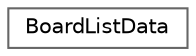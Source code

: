 digraph "Graphical Class Hierarchy"
{
 // LATEX_PDF_SIZE
  bgcolor="transparent";
  edge [fontname=Helvetica,fontsize=10,labelfontname=Helvetica,labelfontsize=10];
  node [fontname=Helvetica,fontsize=10,shape=box,height=0.2,width=0.4];
  rankdir="LR";
  Node0 [id="Node000000",label="BoardListData",height=0.2,width=0.4,color="grey40", fillcolor="white", style="filled",URL="$structBoardListData.html",tooltip="Data held by a board list."];
}
